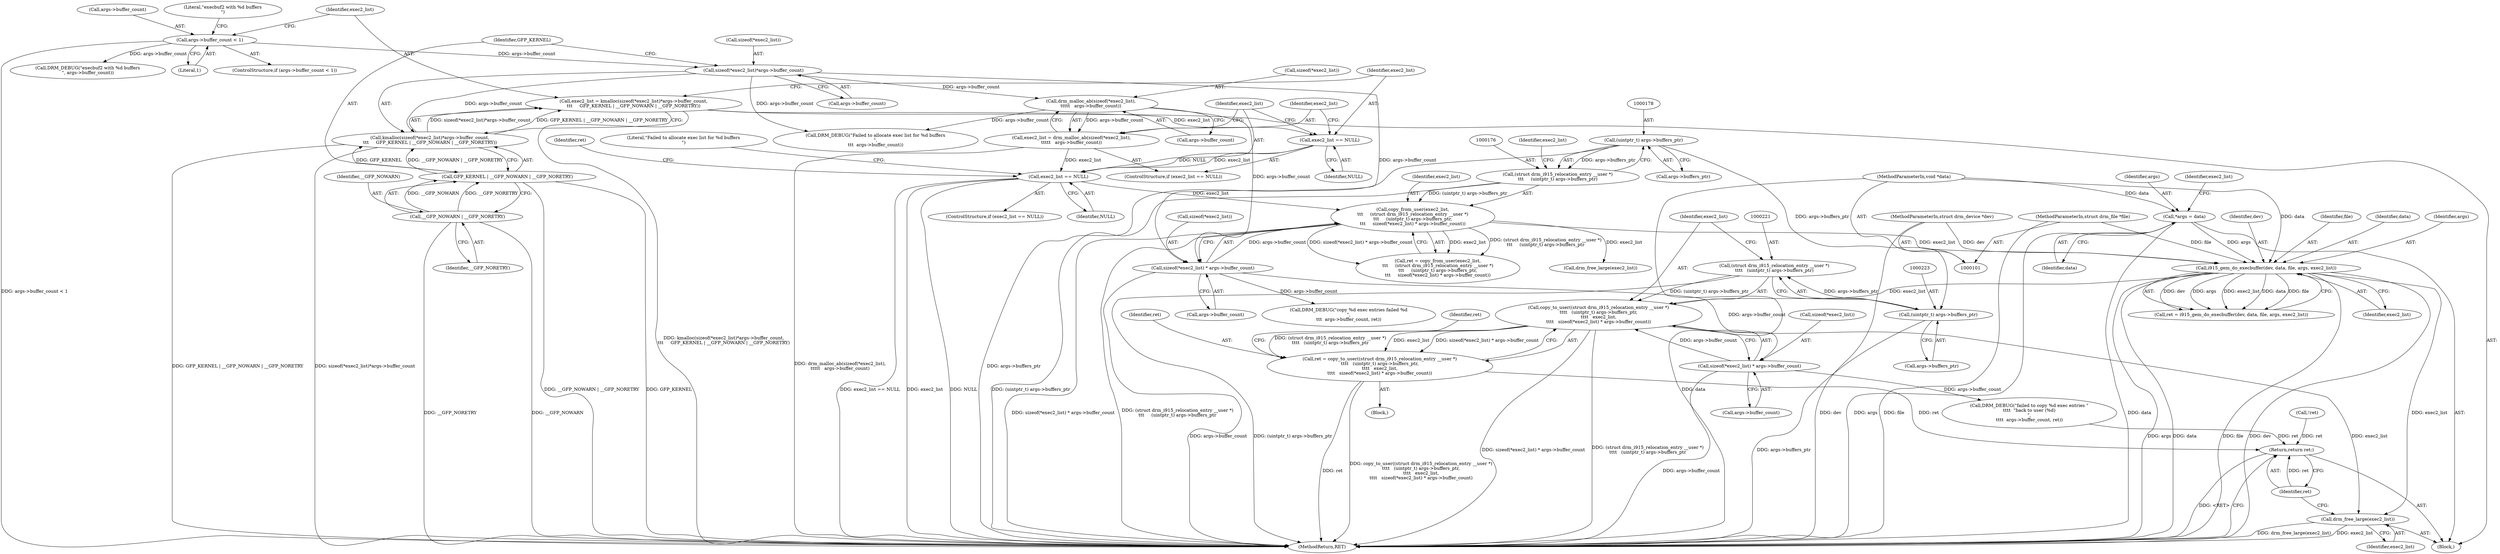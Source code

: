 digraph "1_linux_ed8cd3b2cd61004cab85380c52b1817aca1ca49b@API" {
"1000219" [label="(Call,copy_to_user((struct drm_i915_relocation_entry __user *)\n\t\t\t\t   (uintptr_t) args->buffers_ptr,\n\t\t\t\t   exec2_list,\n\t\t\t\t   sizeof(*exec2_list) * args->buffer_count))"];
"1000220" [label="(Call,(struct drm_i915_relocation_entry __user *)\n\t\t\t\t   (uintptr_t) args->buffers_ptr)"];
"1000222" [label="(Call,(uintptr_t) args->buffers_ptr)"];
"1000177" [label="(Call,(uintptr_t) args->buffers_ptr)"];
"1000207" [label="(Call,i915_gem_do_execbuffer(dev, data, file, args, exec2_list))"];
"1000102" [label="(MethodParameterIn,struct drm_device *dev)"];
"1000103" [label="(MethodParameterIn,void *data)"];
"1000104" [label="(MethodParameterIn,struct drm_file *file)"];
"1000107" [label="(Call,*args = data)"];
"1000173" [label="(Call,copy_from_user(exec2_list,\n\t\t\t     (struct drm_i915_relocation_entry __user *)\n\t\t\t     (uintptr_t) args->buffers_ptr,\n\t\t\t     sizeof(*exec2_list) * args->buffer_count))"];
"1000159" [label="(Call,exec2_list == NULL)"];
"1000149" [label="(Call,exec2_list = drm_malloc_ab(sizeof(*exec2_list),\n\t\t\t\t\t   args->buffer_count))"];
"1000151" [label="(Call,drm_malloc_ab(sizeof(*exec2_list),\n\t\t\t\t\t   args->buffer_count))"];
"1000133" [label="(Call,sizeof(*exec2_list)*args->buffer_count)"];
"1000116" [label="(Call,args->buffer_count < 1)"];
"1000146" [label="(Call,exec2_list == NULL)"];
"1000130" [label="(Call,exec2_list = kmalloc(sizeof(*exec2_list)*args->buffer_count,\n\t\t\t     GFP_KERNEL | __GFP_NOWARN | __GFP_NORETRY))"];
"1000132" [label="(Call,kmalloc(sizeof(*exec2_list)*args->buffer_count,\n\t\t\t     GFP_KERNEL | __GFP_NOWARN | __GFP_NORETRY))"];
"1000140" [label="(Call,GFP_KERNEL | __GFP_NOWARN | __GFP_NORETRY)"];
"1000142" [label="(Call,__GFP_NOWARN | __GFP_NORETRY)"];
"1000175" [label="(Call,(struct drm_i915_relocation_entry __user *)\n\t\t\t     (uintptr_t) args->buffers_ptr)"];
"1000182" [label="(Call,sizeof(*exec2_list) * args->buffer_count)"];
"1000228" [label="(Call,sizeof(*exec2_list) * args->buffer_count)"];
"1000217" [label="(Call,ret = copy_to_user((struct drm_i915_relocation_entry __user *)\n\t\t\t\t   (uintptr_t) args->buffers_ptr,\n\t\t\t\t   exec2_list,\n\t\t\t\t   sizeof(*exec2_list) * args->buffer_count))"];
"1000250" [label="(Return,return ret;)"];
"1000248" [label="(Call,drm_free_large(exec2_list))"];
"1000123" [label="(Literal,\"execbuf2 with %d buffers\n\")"];
"1000131" [label="(Identifier,exec2_list)"];
"1000183" [label="(Call,sizeof(*exec2_list))"];
"1000145" [label="(ControlStructure,if (exec2_list == NULL))"];
"1000173" [label="(Call,copy_from_user(exec2_list,\n\t\t\t     (struct drm_i915_relocation_entry __user *)\n\t\t\t     (uintptr_t) args->buffers_ptr,\n\t\t\t     sizeof(*exec2_list) * args->buffer_count))"];
"1000179" [label="(Call,args->buffers_ptr)"];
"1000242" [label="(Call,DRM_DEBUG(\"failed to copy %d exec entries \"\n\t\t\t\t  \"back to user (%d)\n\",\n\t\t\t\t  args->buffer_count, ret))"];
"1000117" [label="(Call,args->buffer_count)"];
"1000103" [label="(MethodParameterIn,void *data)"];
"1000104" [label="(MethodParameterIn,struct drm_file *file)"];
"1000159" [label="(Call,exec2_list == NULL)"];
"1000151" [label="(Call,drm_malloc_ab(sizeof(*exec2_list),\n\t\t\t\t\t   args->buffer_count))"];
"1000137" [label="(Call,args->buffer_count)"];
"1000219" [label="(Call,copy_to_user((struct drm_i915_relocation_entry __user *)\n\t\t\t\t   (uintptr_t) args->buffers_ptr,\n\t\t\t\t   exec2_list,\n\t\t\t\t   sizeof(*exec2_list) * args->buffer_count))"];
"1000102" [label="(MethodParameterIn,struct drm_device *dev)"];
"1000172" [label="(Identifier,ret)"];
"1000141" [label="(Identifier,GFP_KERNEL)"];
"1000155" [label="(Call,args->buffer_count)"];
"1000143" [label="(Identifier,__GFP_NOWARN)"];
"1000175" [label="(Call,(struct drm_i915_relocation_entry __user *)\n\t\t\t     (uintptr_t) args->buffers_ptr)"];
"1000120" [label="(Literal,1)"];
"1000251" [label="(Identifier,ret)"];
"1000150" [label="(Identifier,exec2_list)"];
"1000210" [label="(Identifier,file)"];
"1000152" [label="(Call,sizeof(*exec2_list))"];
"1000174" [label="(Identifier,exec2_list)"];
"1000194" [label="(Call,DRM_DEBUG(\"copy %d exec entries failed %d\n\",\n\t\t\t  args->buffer_count, ret))"];
"1000171" [label="(Call,ret = copy_from_user(exec2_list,\n\t\t\t     (struct drm_i915_relocation_entry __user *)\n\t\t\t     (uintptr_t) args->buffers_ptr,\n\t\t\t     sizeof(*exec2_list) * args->buffer_count))"];
"1000220" [label="(Call,(struct drm_i915_relocation_entry __user *)\n\t\t\t\t   (uintptr_t) args->buffers_ptr)"];
"1000224" [label="(Call,args->buffers_ptr)"];
"1000163" [label="(Call,DRM_DEBUG(\"Failed to allocate exec list for %d buffers\n\",\n\t\t\t  args->buffer_count))"];
"1000115" [label="(ControlStructure,if (args->buffer_count < 1))"];
"1000130" [label="(Call,exec2_list = kmalloc(sizeof(*exec2_list)*args->buffer_count,\n\t\t\t     GFP_KERNEL | __GFP_NOWARN | __GFP_NORETRY))"];
"1000132" [label="(Call,kmalloc(sizeof(*exec2_list)*args->buffer_count,\n\t\t\t     GFP_KERNEL | __GFP_NOWARN | __GFP_NORETRY))"];
"1000160" [label="(Identifier,exec2_list)"];
"1000140" [label="(Call,GFP_KERNEL | __GFP_NOWARN | __GFP_NORETRY)"];
"1000134" [label="(Call,sizeof(*exec2_list))"];
"1000217" [label="(Call,ret = copy_to_user((struct drm_i915_relocation_entry __user *)\n\t\t\t\t   (uintptr_t) args->buffers_ptr,\n\t\t\t\t   exec2_list,\n\t\t\t\t   sizeof(*exec2_list) * args->buffer_count))"];
"1000222" [label="(Call,(uintptr_t) args->buffers_ptr)"];
"1000158" [label="(ControlStructure,if (exec2_list == NULL))"];
"1000209" [label="(Identifier,data)"];
"1000250" [label="(Return,return ret;)"];
"1000212" [label="(Identifier,exec2_list)"];
"1000109" [label="(Identifier,data)"];
"1000200" [label="(Call,drm_free_large(exec2_list))"];
"1000177" [label="(Call,(uintptr_t) args->buffers_ptr)"];
"1000185" [label="(Identifier,exec2_list)"];
"1000122" [label="(Call,DRM_DEBUG(\"execbuf2 with %d buffers\n\", args->buffer_count))"];
"1000105" [label="(Block,)"];
"1000229" [label="(Call,sizeof(*exec2_list))"];
"1000133" [label="(Call,sizeof(*exec2_list)*args->buffer_count)"];
"1000218" [label="(Identifier,ret)"];
"1000214" [label="(Call,!ret)"];
"1000147" [label="(Identifier,exec2_list)"];
"1000144" [label="(Identifier,__GFP_NORETRY)"];
"1000228" [label="(Call,sizeof(*exec2_list) * args->buffer_count)"];
"1000211" [label="(Identifier,args)"];
"1000164" [label="(Literal,\"Failed to allocate exec list for %d buffers\n\")"];
"1000149" [label="(Call,exec2_list = drm_malloc_ab(sizeof(*exec2_list),\n\t\t\t\t\t   args->buffer_count))"];
"1000186" [label="(Call,args->buffer_count)"];
"1000248" [label="(Call,drm_free_large(exec2_list))"];
"1000252" [label="(MethodReturn,RET)"];
"1000205" [label="(Call,ret = i915_gem_do_execbuffer(dev, data, file, args, exec2_list))"];
"1000112" [label="(Identifier,exec2_list)"];
"1000146" [label="(Call,exec2_list == NULL)"];
"1000116" [label="(Call,args->buffer_count < 1)"];
"1000107" [label="(Call,*args = data)"];
"1000108" [label="(Identifier,args)"];
"1000161" [label="(Identifier,NULL)"];
"1000142" [label="(Call,__GFP_NOWARN | __GFP_NORETRY)"];
"1000148" [label="(Identifier,NULL)"];
"1000236" [label="(Identifier,ret)"];
"1000208" [label="(Identifier,dev)"];
"1000207" [label="(Call,i915_gem_do_execbuffer(dev, data, file, args, exec2_list))"];
"1000232" [label="(Call,args->buffer_count)"];
"1000182" [label="(Call,sizeof(*exec2_list) * args->buffer_count)"];
"1000227" [label="(Identifier,exec2_list)"];
"1000249" [label="(Identifier,exec2_list)"];
"1000216" [label="(Block,)"];
"1000219" -> "1000217"  [label="AST: "];
"1000219" -> "1000228"  [label="CFG: "];
"1000220" -> "1000219"  [label="AST: "];
"1000227" -> "1000219"  [label="AST: "];
"1000228" -> "1000219"  [label="AST: "];
"1000217" -> "1000219"  [label="CFG: "];
"1000219" -> "1000252"  [label="DDG: sizeof(*exec2_list) * args->buffer_count"];
"1000219" -> "1000252"  [label="DDG: (struct drm_i915_relocation_entry __user *)\n\t\t\t\t   (uintptr_t) args->buffers_ptr"];
"1000219" -> "1000217"  [label="DDG: (struct drm_i915_relocation_entry __user *)\n\t\t\t\t   (uintptr_t) args->buffers_ptr"];
"1000219" -> "1000217"  [label="DDG: exec2_list"];
"1000219" -> "1000217"  [label="DDG: sizeof(*exec2_list) * args->buffer_count"];
"1000220" -> "1000219"  [label="DDG: (uintptr_t) args->buffers_ptr"];
"1000207" -> "1000219"  [label="DDG: exec2_list"];
"1000228" -> "1000219"  [label="DDG: args->buffer_count"];
"1000219" -> "1000248"  [label="DDG: exec2_list"];
"1000220" -> "1000222"  [label="CFG: "];
"1000221" -> "1000220"  [label="AST: "];
"1000222" -> "1000220"  [label="AST: "];
"1000227" -> "1000220"  [label="CFG: "];
"1000220" -> "1000252"  [label="DDG: (uintptr_t) args->buffers_ptr"];
"1000222" -> "1000220"  [label="DDG: args->buffers_ptr"];
"1000222" -> "1000224"  [label="CFG: "];
"1000223" -> "1000222"  [label="AST: "];
"1000224" -> "1000222"  [label="AST: "];
"1000222" -> "1000252"  [label="DDG: args->buffers_ptr"];
"1000177" -> "1000222"  [label="DDG: args->buffers_ptr"];
"1000177" -> "1000175"  [label="AST: "];
"1000177" -> "1000179"  [label="CFG: "];
"1000178" -> "1000177"  [label="AST: "];
"1000179" -> "1000177"  [label="AST: "];
"1000175" -> "1000177"  [label="CFG: "];
"1000177" -> "1000252"  [label="DDG: args->buffers_ptr"];
"1000177" -> "1000175"  [label="DDG: args->buffers_ptr"];
"1000207" -> "1000205"  [label="AST: "];
"1000207" -> "1000212"  [label="CFG: "];
"1000208" -> "1000207"  [label="AST: "];
"1000209" -> "1000207"  [label="AST: "];
"1000210" -> "1000207"  [label="AST: "];
"1000211" -> "1000207"  [label="AST: "];
"1000212" -> "1000207"  [label="AST: "];
"1000205" -> "1000207"  [label="CFG: "];
"1000207" -> "1000252"  [label="DDG: data"];
"1000207" -> "1000252"  [label="DDG: file"];
"1000207" -> "1000252"  [label="DDG: dev"];
"1000207" -> "1000252"  [label="DDG: args"];
"1000207" -> "1000205"  [label="DDG: dev"];
"1000207" -> "1000205"  [label="DDG: args"];
"1000207" -> "1000205"  [label="DDG: exec2_list"];
"1000207" -> "1000205"  [label="DDG: data"];
"1000207" -> "1000205"  [label="DDG: file"];
"1000102" -> "1000207"  [label="DDG: dev"];
"1000103" -> "1000207"  [label="DDG: data"];
"1000104" -> "1000207"  [label="DDG: file"];
"1000107" -> "1000207"  [label="DDG: args"];
"1000173" -> "1000207"  [label="DDG: exec2_list"];
"1000207" -> "1000248"  [label="DDG: exec2_list"];
"1000102" -> "1000101"  [label="AST: "];
"1000102" -> "1000252"  [label="DDG: dev"];
"1000103" -> "1000101"  [label="AST: "];
"1000103" -> "1000252"  [label="DDG: data"];
"1000103" -> "1000107"  [label="DDG: data"];
"1000104" -> "1000101"  [label="AST: "];
"1000104" -> "1000252"  [label="DDG: file"];
"1000107" -> "1000105"  [label="AST: "];
"1000107" -> "1000109"  [label="CFG: "];
"1000108" -> "1000107"  [label="AST: "];
"1000109" -> "1000107"  [label="AST: "];
"1000112" -> "1000107"  [label="CFG: "];
"1000107" -> "1000252"  [label="DDG: args"];
"1000107" -> "1000252"  [label="DDG: data"];
"1000173" -> "1000171"  [label="AST: "];
"1000173" -> "1000182"  [label="CFG: "];
"1000174" -> "1000173"  [label="AST: "];
"1000175" -> "1000173"  [label="AST: "];
"1000182" -> "1000173"  [label="AST: "];
"1000171" -> "1000173"  [label="CFG: "];
"1000173" -> "1000252"  [label="DDG: sizeof(*exec2_list) * args->buffer_count"];
"1000173" -> "1000252"  [label="DDG: (struct drm_i915_relocation_entry __user *)\n\t\t\t     (uintptr_t) args->buffers_ptr"];
"1000173" -> "1000171"  [label="DDG: exec2_list"];
"1000173" -> "1000171"  [label="DDG: (struct drm_i915_relocation_entry __user *)\n\t\t\t     (uintptr_t) args->buffers_ptr"];
"1000173" -> "1000171"  [label="DDG: sizeof(*exec2_list) * args->buffer_count"];
"1000159" -> "1000173"  [label="DDG: exec2_list"];
"1000175" -> "1000173"  [label="DDG: (uintptr_t) args->buffers_ptr"];
"1000182" -> "1000173"  [label="DDG: args->buffer_count"];
"1000173" -> "1000200"  [label="DDG: exec2_list"];
"1000159" -> "1000158"  [label="AST: "];
"1000159" -> "1000161"  [label="CFG: "];
"1000160" -> "1000159"  [label="AST: "];
"1000161" -> "1000159"  [label="AST: "];
"1000164" -> "1000159"  [label="CFG: "];
"1000172" -> "1000159"  [label="CFG: "];
"1000159" -> "1000252"  [label="DDG: exec2_list == NULL"];
"1000159" -> "1000252"  [label="DDG: exec2_list"];
"1000159" -> "1000252"  [label="DDG: NULL"];
"1000149" -> "1000159"  [label="DDG: exec2_list"];
"1000146" -> "1000159"  [label="DDG: exec2_list"];
"1000146" -> "1000159"  [label="DDG: NULL"];
"1000149" -> "1000145"  [label="AST: "];
"1000149" -> "1000151"  [label="CFG: "];
"1000150" -> "1000149"  [label="AST: "];
"1000151" -> "1000149"  [label="AST: "];
"1000160" -> "1000149"  [label="CFG: "];
"1000149" -> "1000252"  [label="DDG: drm_malloc_ab(sizeof(*exec2_list),\n\t\t\t\t\t   args->buffer_count)"];
"1000151" -> "1000149"  [label="DDG: args->buffer_count"];
"1000151" -> "1000155"  [label="CFG: "];
"1000152" -> "1000151"  [label="AST: "];
"1000155" -> "1000151"  [label="AST: "];
"1000133" -> "1000151"  [label="DDG: args->buffer_count"];
"1000151" -> "1000163"  [label="DDG: args->buffer_count"];
"1000151" -> "1000182"  [label="DDG: args->buffer_count"];
"1000133" -> "1000132"  [label="AST: "];
"1000133" -> "1000137"  [label="CFG: "];
"1000134" -> "1000133"  [label="AST: "];
"1000137" -> "1000133"  [label="AST: "];
"1000141" -> "1000133"  [label="CFG: "];
"1000133" -> "1000132"  [label="DDG: args->buffer_count"];
"1000116" -> "1000133"  [label="DDG: args->buffer_count"];
"1000133" -> "1000163"  [label="DDG: args->buffer_count"];
"1000133" -> "1000182"  [label="DDG: args->buffer_count"];
"1000116" -> "1000115"  [label="AST: "];
"1000116" -> "1000120"  [label="CFG: "];
"1000117" -> "1000116"  [label="AST: "];
"1000120" -> "1000116"  [label="AST: "];
"1000123" -> "1000116"  [label="CFG: "];
"1000131" -> "1000116"  [label="CFG: "];
"1000116" -> "1000252"  [label="DDG: args->buffer_count < 1"];
"1000116" -> "1000122"  [label="DDG: args->buffer_count"];
"1000146" -> "1000145"  [label="AST: "];
"1000146" -> "1000148"  [label="CFG: "];
"1000147" -> "1000146"  [label="AST: "];
"1000148" -> "1000146"  [label="AST: "];
"1000150" -> "1000146"  [label="CFG: "];
"1000160" -> "1000146"  [label="CFG: "];
"1000130" -> "1000146"  [label="DDG: exec2_list"];
"1000130" -> "1000105"  [label="AST: "];
"1000130" -> "1000132"  [label="CFG: "];
"1000131" -> "1000130"  [label="AST: "];
"1000132" -> "1000130"  [label="AST: "];
"1000147" -> "1000130"  [label="CFG: "];
"1000130" -> "1000252"  [label="DDG: kmalloc(sizeof(*exec2_list)*args->buffer_count,\n\t\t\t     GFP_KERNEL | __GFP_NOWARN | __GFP_NORETRY)"];
"1000132" -> "1000130"  [label="DDG: sizeof(*exec2_list)*args->buffer_count"];
"1000132" -> "1000130"  [label="DDG: GFP_KERNEL | __GFP_NOWARN | __GFP_NORETRY"];
"1000132" -> "1000140"  [label="CFG: "];
"1000140" -> "1000132"  [label="AST: "];
"1000132" -> "1000252"  [label="DDG: GFP_KERNEL | __GFP_NOWARN | __GFP_NORETRY"];
"1000132" -> "1000252"  [label="DDG: sizeof(*exec2_list)*args->buffer_count"];
"1000140" -> "1000132"  [label="DDG: GFP_KERNEL"];
"1000140" -> "1000132"  [label="DDG: __GFP_NOWARN | __GFP_NORETRY"];
"1000140" -> "1000142"  [label="CFG: "];
"1000141" -> "1000140"  [label="AST: "];
"1000142" -> "1000140"  [label="AST: "];
"1000140" -> "1000252"  [label="DDG: __GFP_NOWARN | __GFP_NORETRY"];
"1000140" -> "1000252"  [label="DDG: GFP_KERNEL"];
"1000142" -> "1000140"  [label="DDG: __GFP_NOWARN"];
"1000142" -> "1000140"  [label="DDG: __GFP_NORETRY"];
"1000142" -> "1000144"  [label="CFG: "];
"1000143" -> "1000142"  [label="AST: "];
"1000144" -> "1000142"  [label="AST: "];
"1000142" -> "1000252"  [label="DDG: __GFP_NORETRY"];
"1000142" -> "1000252"  [label="DDG: __GFP_NOWARN"];
"1000176" -> "1000175"  [label="AST: "];
"1000185" -> "1000175"  [label="CFG: "];
"1000175" -> "1000252"  [label="DDG: (uintptr_t) args->buffers_ptr"];
"1000182" -> "1000186"  [label="CFG: "];
"1000183" -> "1000182"  [label="AST: "];
"1000186" -> "1000182"  [label="AST: "];
"1000182" -> "1000252"  [label="DDG: args->buffer_count"];
"1000182" -> "1000194"  [label="DDG: args->buffer_count"];
"1000182" -> "1000228"  [label="DDG: args->buffer_count"];
"1000228" -> "1000232"  [label="CFG: "];
"1000229" -> "1000228"  [label="AST: "];
"1000232" -> "1000228"  [label="AST: "];
"1000228" -> "1000252"  [label="DDG: args->buffer_count"];
"1000228" -> "1000242"  [label="DDG: args->buffer_count"];
"1000217" -> "1000216"  [label="AST: "];
"1000218" -> "1000217"  [label="AST: "];
"1000236" -> "1000217"  [label="CFG: "];
"1000217" -> "1000252"  [label="DDG: copy_to_user((struct drm_i915_relocation_entry __user *)\n\t\t\t\t   (uintptr_t) args->buffers_ptr,\n\t\t\t\t   exec2_list,\n\t\t\t\t   sizeof(*exec2_list) * args->buffer_count)"];
"1000217" -> "1000252"  [label="DDG: ret"];
"1000217" -> "1000250"  [label="DDG: ret"];
"1000250" -> "1000105"  [label="AST: "];
"1000250" -> "1000251"  [label="CFG: "];
"1000251" -> "1000250"  [label="AST: "];
"1000252" -> "1000250"  [label="CFG: "];
"1000250" -> "1000252"  [label="DDG: <RET>"];
"1000251" -> "1000250"  [label="DDG: ret"];
"1000214" -> "1000250"  [label="DDG: ret"];
"1000242" -> "1000250"  [label="DDG: ret"];
"1000248" -> "1000105"  [label="AST: "];
"1000248" -> "1000249"  [label="CFG: "];
"1000249" -> "1000248"  [label="AST: "];
"1000251" -> "1000248"  [label="CFG: "];
"1000248" -> "1000252"  [label="DDG: drm_free_large(exec2_list)"];
"1000248" -> "1000252"  [label="DDG: exec2_list"];
}

